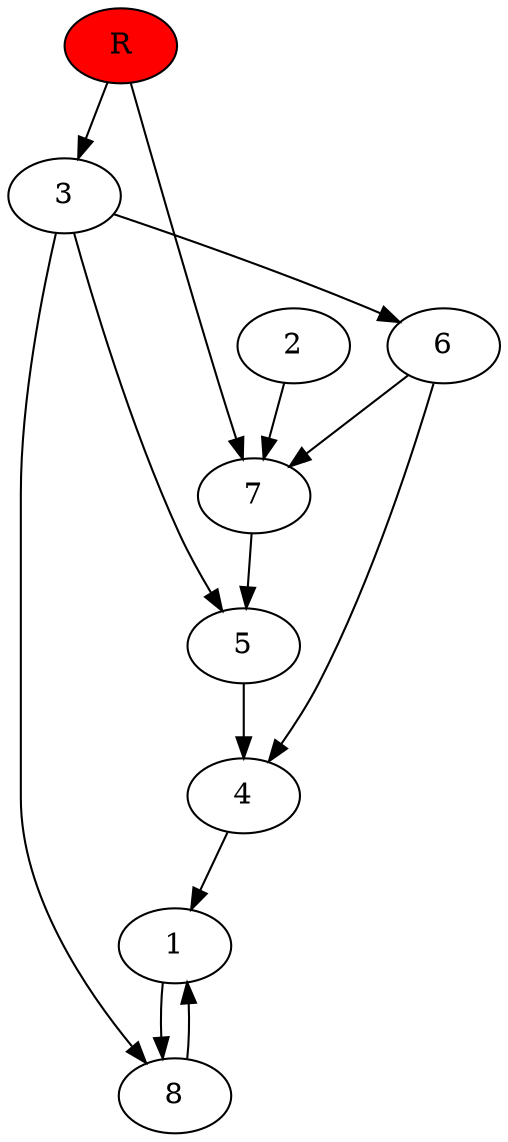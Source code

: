 digraph prb33196 {
	1
	2
	3
	4
	5
	6
	7
	8
	R [fillcolor="#ff0000" style=filled]
	1 -> 8
	2 -> 7
	3 -> 5
	3 -> 6
	3 -> 8
	4 -> 1
	5 -> 4
	6 -> 4
	6 -> 7
	7 -> 5
	8 -> 1
	R -> 3
	R -> 7
}
